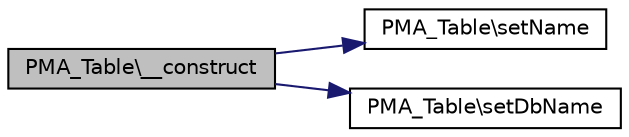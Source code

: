 digraph G
{
  edge [fontname="Helvetica",fontsize="10",labelfontname="Helvetica",labelfontsize="10"];
  node [fontname="Helvetica",fontsize="10",shape=record];
  rankdir="LR";
  Node1 [label="PMA_Table\\__construct",height=0.2,width=0.4,color="black", fillcolor="grey75", style="filled" fontcolor="black"];
  Node1 -> Node2 [color="midnightblue",fontsize="10",style="solid",fontname="Helvetica"];
  Node2 [label="PMA_Table\\setName",height=0.2,width=0.4,color="black", fillcolor="white", style="filled",URL="$classPMA__Table.html#a112e26f9d2e2366a20e456aeb52bae04",tooltip="sets table name"];
  Node1 -> Node3 [color="midnightblue",fontsize="10",style="solid",fontname="Helvetica"];
  Node3 [label="PMA_Table\\setDbName",height=0.2,width=0.4,color="black", fillcolor="white", style="filled",URL="$classPMA__Table.html#ac302565dabd46e3a25fefb83fa0ce944",tooltip="sets database name for this table"];
}
